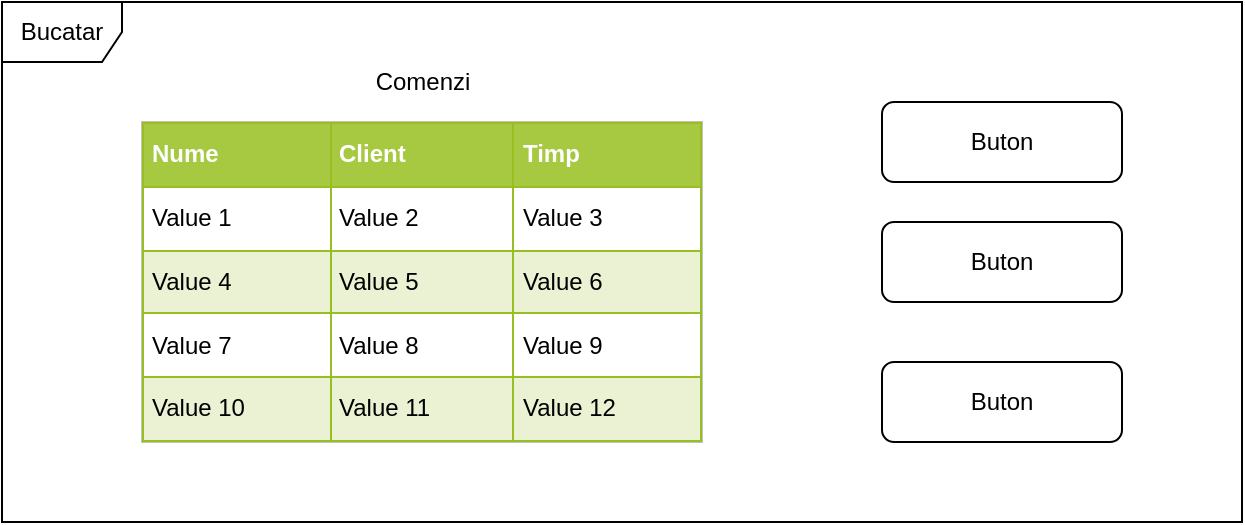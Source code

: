 <mxfile version="12.3.2" type="device" pages="1"><diagram id="piw3Ud5uVl-T54ea7GZ8" name="Page-1"><mxGraphModel dx="1024" dy="485" grid="1" gridSize="10" guides="1" tooltips="1" connect="1" arrows="1" fold="1" page="1" pageScale="1" pageWidth="850" pageHeight="1100" background="#ffffff" math="0" shadow="0"><root><mxCell id="0"/><mxCell id="1" parent="0"/><mxCell id="Jp3g77ur5I6QySSVFjlw-1" value="Bucatar" style="shape=umlFrame;whiteSpace=wrap;html=1;" vertex="1" parent="1"><mxGeometry x="110" y="70" width="620" height="260" as="geometry"/></mxCell><mxCell id="Jp3g77ur5I6QySSVFjlw-2" value="&lt;table border=&quot;1&quot; width=&quot;100%&quot; cellpadding=&quot;4&quot; style=&quot;width: 100% ; height: 100% ; border-collapse: collapse&quot;&gt;&lt;tbody&gt;&lt;tr style=&quot;background-color: #a7c942 ; color: #ffffff ; border: 1px solid #98bf21&quot;&gt;&lt;th align=&quot;left&quot;&gt;Nume&lt;/th&gt;&lt;th align=&quot;left&quot;&gt;Client&lt;/th&gt;&lt;th align=&quot;left&quot;&gt;Timp&lt;/th&gt;&lt;/tr&gt;&lt;tr style=&quot;border: 1px solid #98bf21&quot;&gt;&lt;td&gt;Value 1&lt;/td&gt;&lt;td&gt;Value 2&lt;/td&gt;&lt;td&gt;Value 3&lt;/td&gt;&lt;/tr&gt;&lt;tr style=&quot;background-color: #eaf2d3 ; border: 1px solid #98bf21&quot;&gt;&lt;td&gt;Value 4&lt;/td&gt;&lt;td&gt;Value 5&lt;/td&gt;&lt;td&gt;Value 6&lt;/td&gt;&lt;/tr&gt;&lt;tr style=&quot;border: 1px solid #98bf21&quot;&gt;&lt;td&gt;Value 7&lt;/td&gt;&lt;td&gt;Value 8&lt;/td&gt;&lt;td&gt;Value 9&lt;/td&gt;&lt;/tr&gt;&lt;tr style=&quot;background-color: #eaf2d3 ; border: 1px solid #98bf21&quot;&gt;&lt;td&gt;Value 10&lt;/td&gt;&lt;td&gt;Value 11&lt;/td&gt;&lt;td&gt;Value 12&lt;/td&gt;&lt;/tr&gt;&lt;/tbody&gt;&lt;/table&gt;" style="text;html=1;strokeColor=#c0c0c0;fillColor=#ffffff;overflow=fill;rounded=0;" vertex="1" parent="1"><mxGeometry x="180" y="130" width="280" height="160" as="geometry"/></mxCell><mxCell id="Jp3g77ur5I6QySSVFjlw-3" value="Comenzi" style="text;html=1;align=center;verticalAlign=middle;resizable=0;points=[];;autosize=1;" vertex="1" parent="1"><mxGeometry x="290" y="100" width="60" height="20" as="geometry"/></mxCell><mxCell id="Jp3g77ur5I6QySSVFjlw-4" value="Buton" style="rounded=1;whiteSpace=wrap;html=1;" vertex="1" parent="1"><mxGeometry x="550" y="120" width="120" height="40" as="geometry"/></mxCell><mxCell id="Jp3g77ur5I6QySSVFjlw-5" value="Buton" style="rounded=1;whiteSpace=wrap;html=1;" vertex="1" parent="1"><mxGeometry x="550" y="180" width="120" height="40" as="geometry"/></mxCell><mxCell id="Jp3g77ur5I6QySSVFjlw-6" value="Buton" style="rounded=1;whiteSpace=wrap;html=1;" vertex="1" parent="1"><mxGeometry x="550" y="250" width="120" height="40" as="geometry"/></mxCell></root></mxGraphModel></diagram></mxfile>